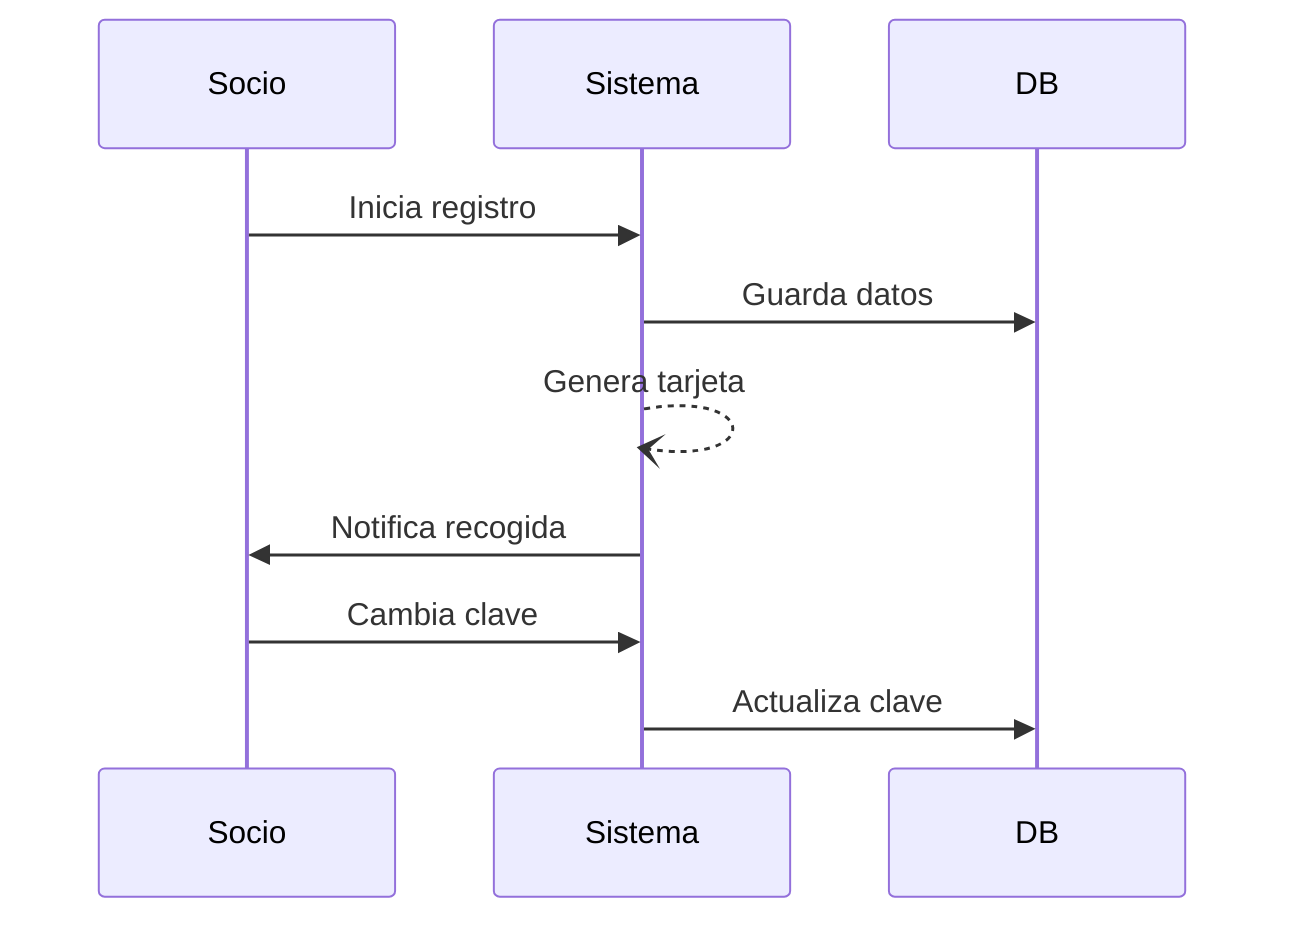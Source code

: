 sequenceDiagram
  participant Socio
  participant Sistema
  participant DB

  Socio->>Sistema: Inicia registro
  Sistema->>DB: Guarda datos
  Sistema--)Sistema: Genera tarjeta
  Sistema->>Socio: Notifica recogida
  Socio->>Sistema: Cambia clave
  Sistema->>DB: Actualiza clave